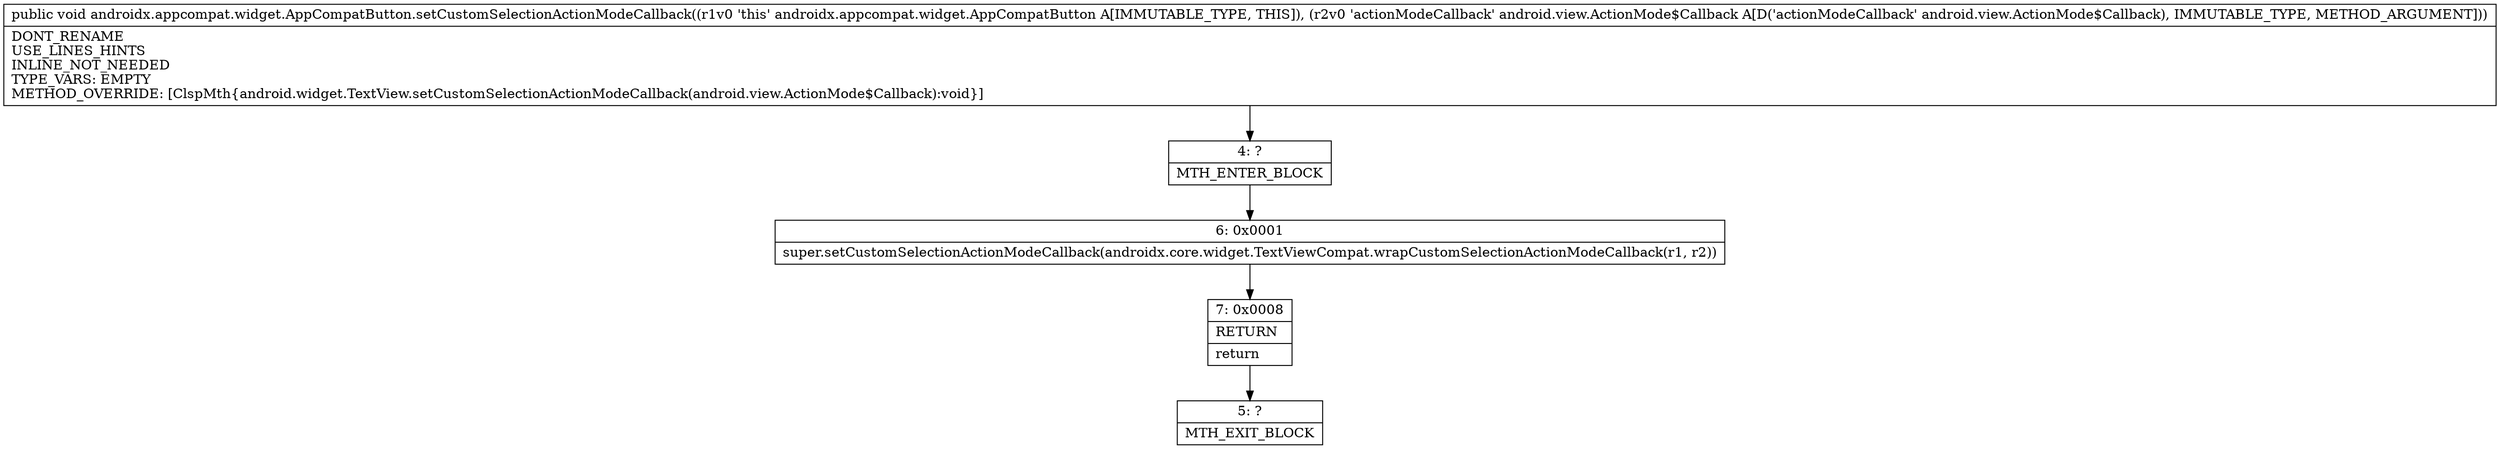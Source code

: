 digraph "CFG forandroidx.appcompat.widget.AppCompatButton.setCustomSelectionActionModeCallback(Landroid\/view\/ActionMode$Callback;)V" {
Node_4 [shape=record,label="{4\:\ ?|MTH_ENTER_BLOCK\l}"];
Node_6 [shape=record,label="{6\:\ 0x0001|super.setCustomSelectionActionModeCallback(androidx.core.widget.TextViewCompat.wrapCustomSelectionActionModeCallback(r1, r2))\l}"];
Node_7 [shape=record,label="{7\:\ 0x0008|RETURN\l|return\l}"];
Node_5 [shape=record,label="{5\:\ ?|MTH_EXIT_BLOCK\l}"];
MethodNode[shape=record,label="{public void androidx.appcompat.widget.AppCompatButton.setCustomSelectionActionModeCallback((r1v0 'this' androidx.appcompat.widget.AppCompatButton A[IMMUTABLE_TYPE, THIS]), (r2v0 'actionModeCallback' android.view.ActionMode$Callback A[D('actionModeCallback' android.view.ActionMode$Callback), IMMUTABLE_TYPE, METHOD_ARGUMENT]))  | DONT_RENAME\lUSE_LINES_HINTS\lINLINE_NOT_NEEDED\lTYPE_VARS: EMPTY\lMETHOD_OVERRIDE: [ClspMth\{android.widget.TextView.setCustomSelectionActionModeCallback(android.view.ActionMode$Callback):void\}]\l}"];
MethodNode -> Node_4;Node_4 -> Node_6;
Node_6 -> Node_7;
Node_7 -> Node_5;
}

